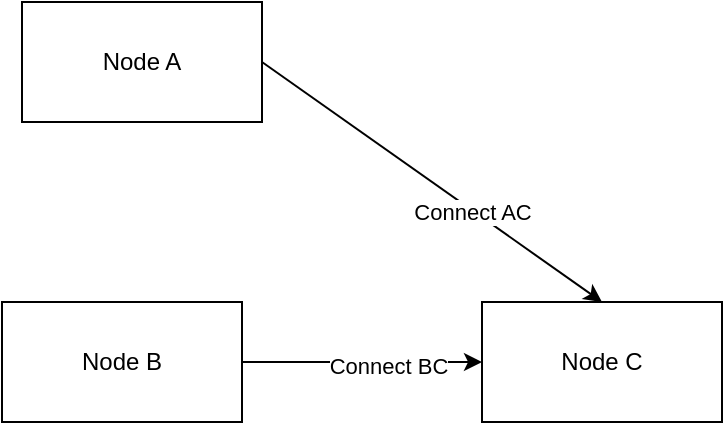<?xml version="1.0" encoding="UTF-8"?>
<mxfile version="21.6.1" type="device">
  <diagram name="Page-1" id="GynWLNx2__wG3A_F8eg5">
    <mxGraphModel dx="1036" dy="710" grid="1" gridSize="10" guides="1" tooltips="1" connect="1" arrows="1" fold="1" page="1" pageScale="1" pageWidth="850" pageHeight="1100" math="0" shadow="0">
      <root>
        <mxCell id="0" />
        <mxCell id="1" parent="0" />
        <mxCell id="6YAzIuCsqO9Uj4YBgHx4-1" value="Node A" style="rounded=0;whiteSpace=wrap;html=1;" vertex="1" parent="1">
          <mxGeometry x="250" y="270" width="120" height="60" as="geometry" />
        </mxCell>
        <mxCell id="6YAzIuCsqO9Uj4YBgHx4-2" value="Node B" style="rounded=0;whiteSpace=wrap;html=1;" vertex="1" parent="1">
          <mxGeometry x="240" y="420" width="120" height="60" as="geometry" />
        </mxCell>
        <mxCell id="6YAzIuCsqO9Uj4YBgHx4-3" value="Node C" style="rounded=0;whiteSpace=wrap;html=1;" vertex="1" parent="1">
          <mxGeometry x="480" y="420" width="120" height="60" as="geometry" />
        </mxCell>
        <mxCell id="6YAzIuCsqO9Uj4YBgHx4-5" value="" style="endArrow=classic;html=1;rounded=0;exitX=1;exitY=0.5;exitDx=0;exitDy=0;entryX=0.5;entryY=0;entryDx=0;entryDy=0;" edge="1" parent="1" source="6YAzIuCsqO9Uj4YBgHx4-1" target="6YAzIuCsqO9Uj4YBgHx4-3">
          <mxGeometry width="50" height="50" relative="1" as="geometry">
            <mxPoint x="400" y="390" as="sourcePoint" />
            <mxPoint x="450" y="340" as="targetPoint" />
          </mxGeometry>
        </mxCell>
        <mxCell id="6YAzIuCsqO9Uj4YBgHx4-6" value="Connect AC" style="edgeLabel;html=1;align=center;verticalAlign=middle;resizable=0;points=[];" vertex="1" connectable="0" parent="6YAzIuCsqO9Uj4YBgHx4-5">
          <mxGeometry x="0.237" y="-1" relative="1" as="geometry">
            <mxPoint as="offset" />
          </mxGeometry>
        </mxCell>
        <mxCell id="6YAzIuCsqO9Uj4YBgHx4-7" value="" style="endArrow=classic;html=1;rounded=0;exitX=1;exitY=0.5;exitDx=0;exitDy=0;entryX=0;entryY=0.5;entryDx=0;entryDy=0;" edge="1" parent="1" source="6YAzIuCsqO9Uj4YBgHx4-2" target="6YAzIuCsqO9Uj4YBgHx4-3">
          <mxGeometry width="50" height="50" relative="1" as="geometry">
            <mxPoint x="400" y="390" as="sourcePoint" />
            <mxPoint x="450" y="340" as="targetPoint" />
          </mxGeometry>
        </mxCell>
        <mxCell id="6YAzIuCsqO9Uj4YBgHx4-8" value="Connect BC" style="edgeLabel;html=1;align=center;verticalAlign=middle;resizable=0;points=[];" vertex="1" connectable="0" parent="6YAzIuCsqO9Uj4YBgHx4-7">
          <mxGeometry x="0.213" y="-2" relative="1" as="geometry">
            <mxPoint as="offset" />
          </mxGeometry>
        </mxCell>
      </root>
    </mxGraphModel>
  </diagram>
</mxfile>
